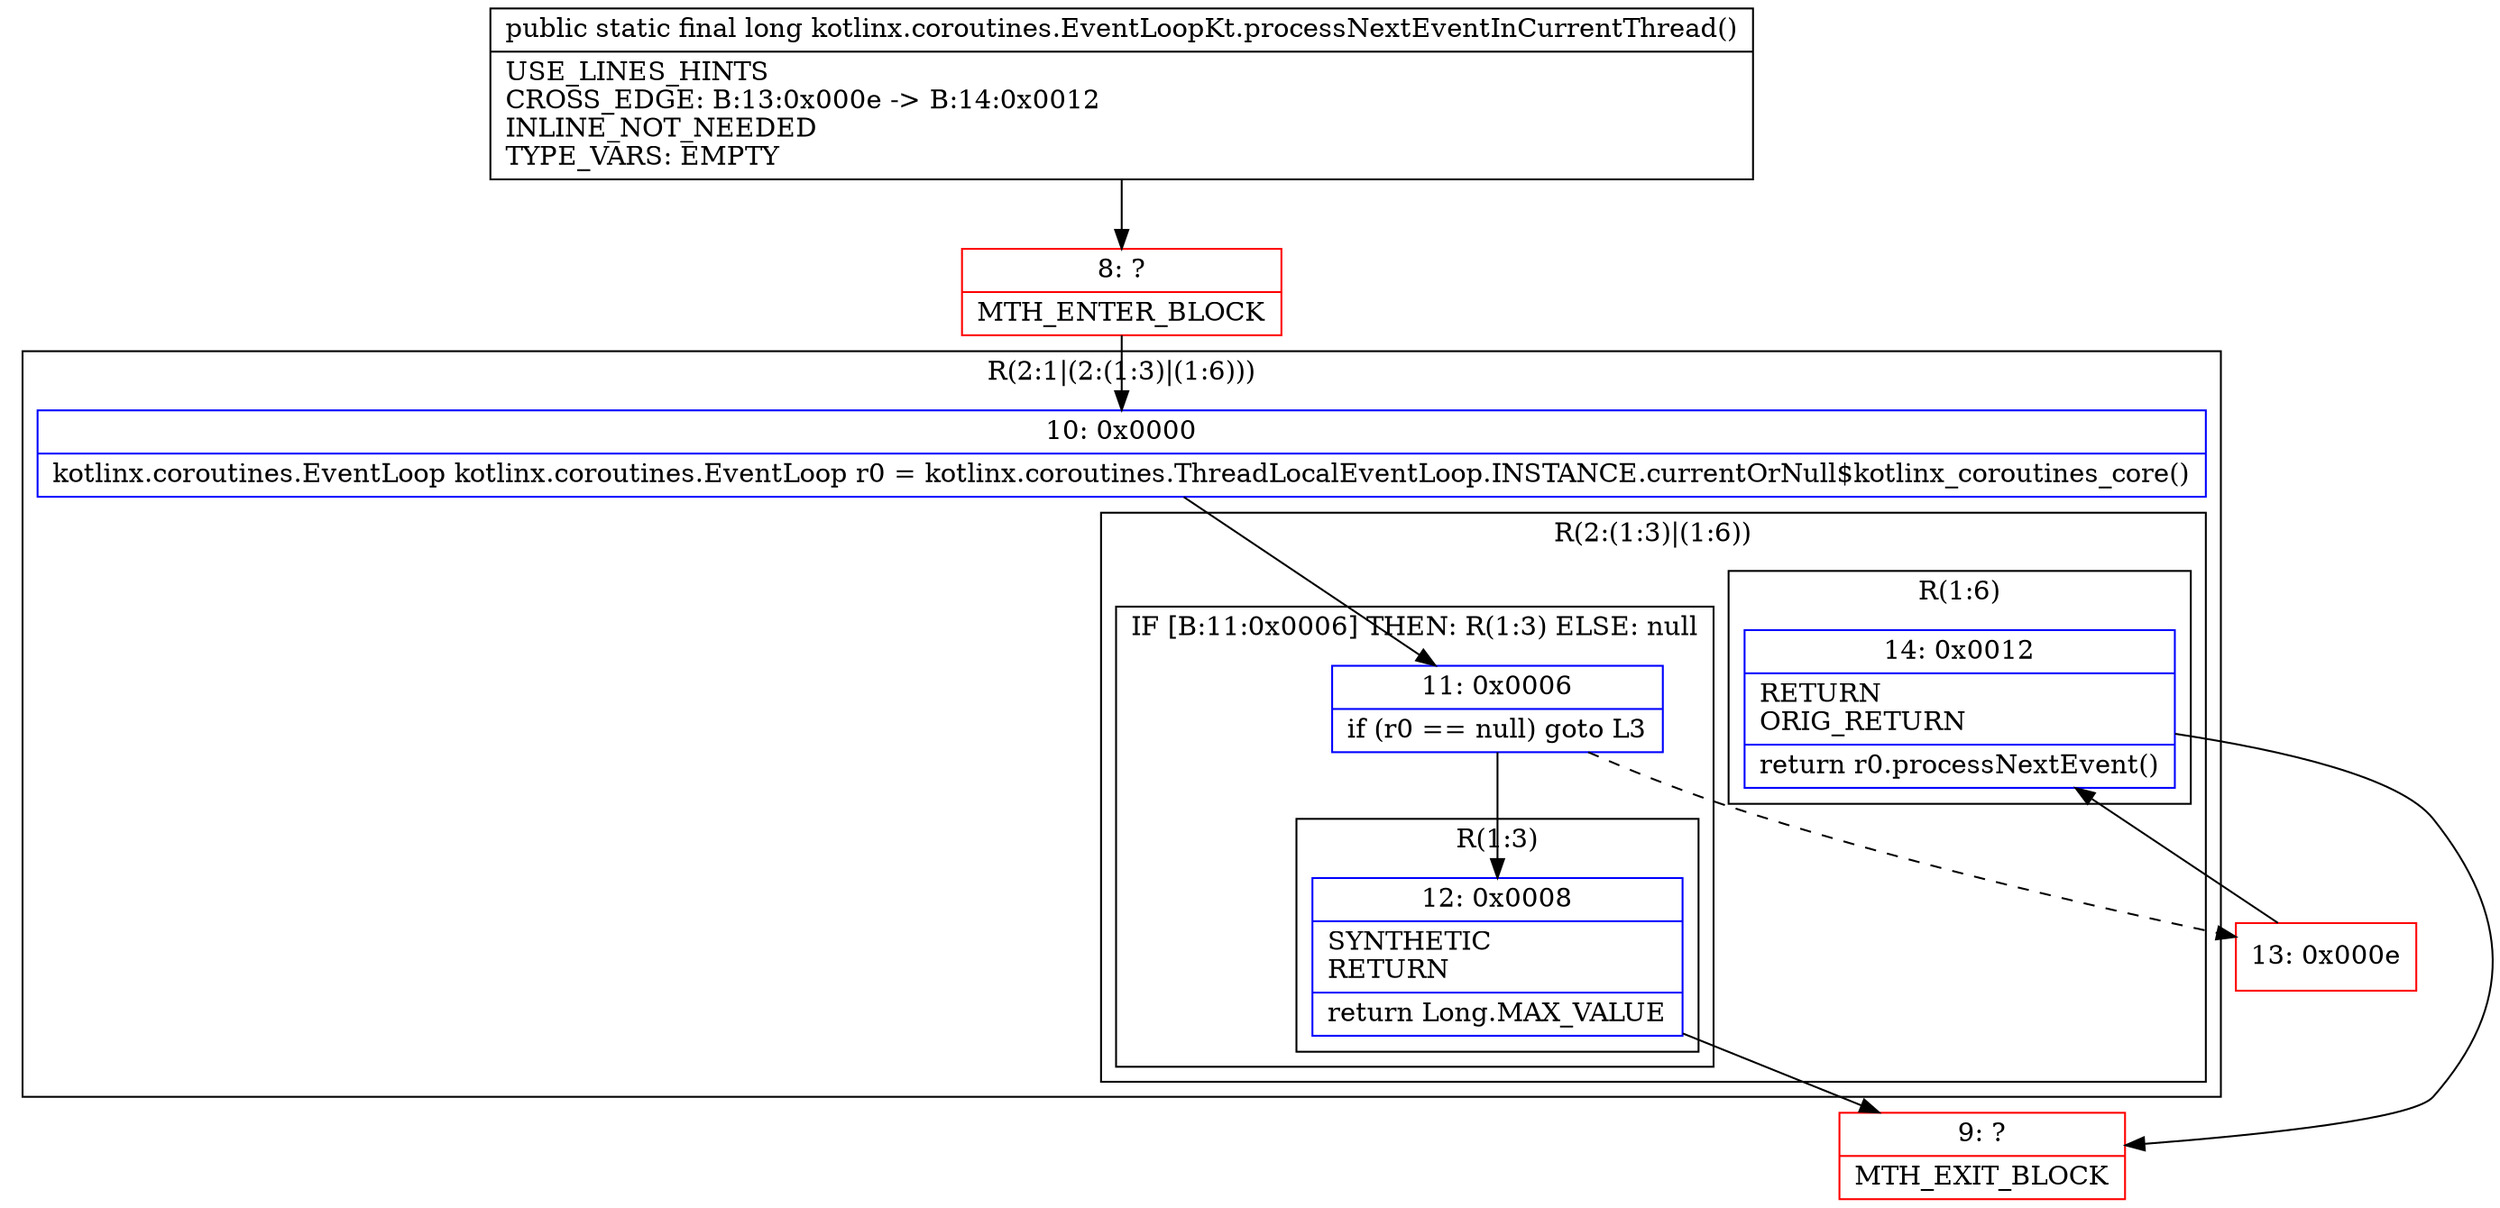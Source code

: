 digraph "CFG forkotlinx.coroutines.EventLoopKt.processNextEventInCurrentThread()J" {
subgraph cluster_Region_2050561861 {
label = "R(2:1|(2:(1:3)|(1:6)))";
node [shape=record,color=blue];
Node_10 [shape=record,label="{10\:\ 0x0000|kotlinx.coroutines.EventLoop kotlinx.coroutines.EventLoop r0 = kotlinx.coroutines.ThreadLocalEventLoop.INSTANCE.currentOrNull$kotlinx_coroutines_core()\l}"];
subgraph cluster_Region_1303038961 {
label = "R(2:(1:3)|(1:6))";
node [shape=record,color=blue];
subgraph cluster_IfRegion_277040657 {
label = "IF [B:11:0x0006] THEN: R(1:3) ELSE: null";
node [shape=record,color=blue];
Node_11 [shape=record,label="{11\:\ 0x0006|if (r0 == null) goto L3\l}"];
subgraph cluster_Region_231565266 {
label = "R(1:3)";
node [shape=record,color=blue];
Node_12 [shape=record,label="{12\:\ 0x0008|SYNTHETIC\lRETURN\l|return Long.MAX_VALUE\l}"];
}
}
subgraph cluster_Region_2109190660 {
label = "R(1:6)";
node [shape=record,color=blue];
Node_14 [shape=record,label="{14\:\ 0x0012|RETURN\lORIG_RETURN\l|return r0.processNextEvent()\l}"];
}
}
}
Node_8 [shape=record,color=red,label="{8\:\ ?|MTH_ENTER_BLOCK\l}"];
Node_9 [shape=record,color=red,label="{9\:\ ?|MTH_EXIT_BLOCK\l}"];
Node_13 [shape=record,color=red,label="{13\:\ 0x000e}"];
MethodNode[shape=record,label="{public static final long kotlinx.coroutines.EventLoopKt.processNextEventInCurrentThread()  | USE_LINES_HINTS\lCROSS_EDGE: B:13:0x000e \-\> B:14:0x0012\lINLINE_NOT_NEEDED\lTYPE_VARS: EMPTY\l}"];
MethodNode -> Node_8;Node_10 -> Node_11;
Node_11 -> Node_12;
Node_11 -> Node_13[style=dashed];
Node_12 -> Node_9;
Node_14 -> Node_9;
Node_8 -> Node_10;
Node_13 -> Node_14;
}

